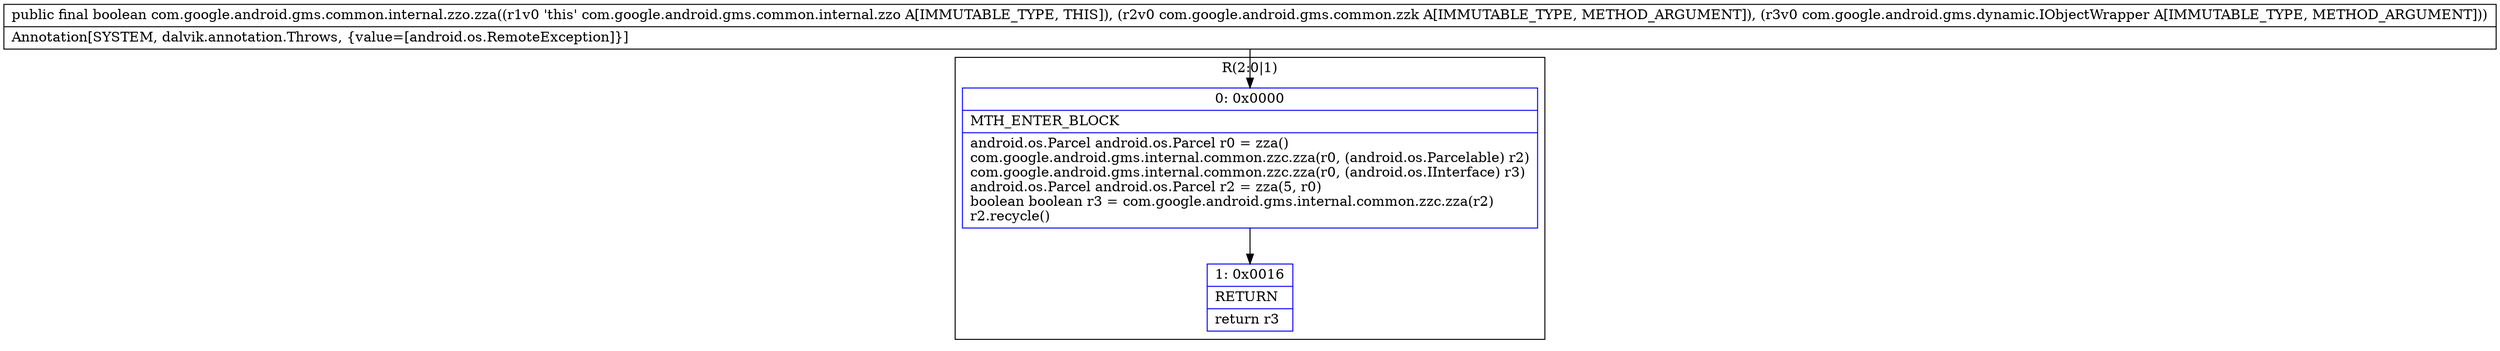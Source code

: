 digraph "CFG forcom.google.android.gms.common.internal.zzo.zza(Lcom\/google\/android\/gms\/common\/zzk;Lcom\/google\/android\/gms\/dynamic\/IObjectWrapper;)Z" {
subgraph cluster_Region_325117128 {
label = "R(2:0|1)";
node [shape=record,color=blue];
Node_0 [shape=record,label="{0\:\ 0x0000|MTH_ENTER_BLOCK\l|android.os.Parcel android.os.Parcel r0 = zza()\lcom.google.android.gms.internal.common.zzc.zza(r0, (android.os.Parcelable) r2)\lcom.google.android.gms.internal.common.zzc.zza(r0, (android.os.IInterface) r3)\landroid.os.Parcel android.os.Parcel r2 = zza(5, r0)\lboolean boolean r3 = com.google.android.gms.internal.common.zzc.zza(r2)\lr2.recycle()\l}"];
Node_1 [shape=record,label="{1\:\ 0x0016|RETURN\l|return r3\l}"];
}
MethodNode[shape=record,label="{public final boolean com.google.android.gms.common.internal.zzo.zza((r1v0 'this' com.google.android.gms.common.internal.zzo A[IMMUTABLE_TYPE, THIS]), (r2v0 com.google.android.gms.common.zzk A[IMMUTABLE_TYPE, METHOD_ARGUMENT]), (r3v0 com.google.android.gms.dynamic.IObjectWrapper A[IMMUTABLE_TYPE, METHOD_ARGUMENT]))  | Annotation[SYSTEM, dalvik.annotation.Throws, \{value=[android.os.RemoteException]\}]\l}"];
MethodNode -> Node_0;
Node_0 -> Node_1;
}

